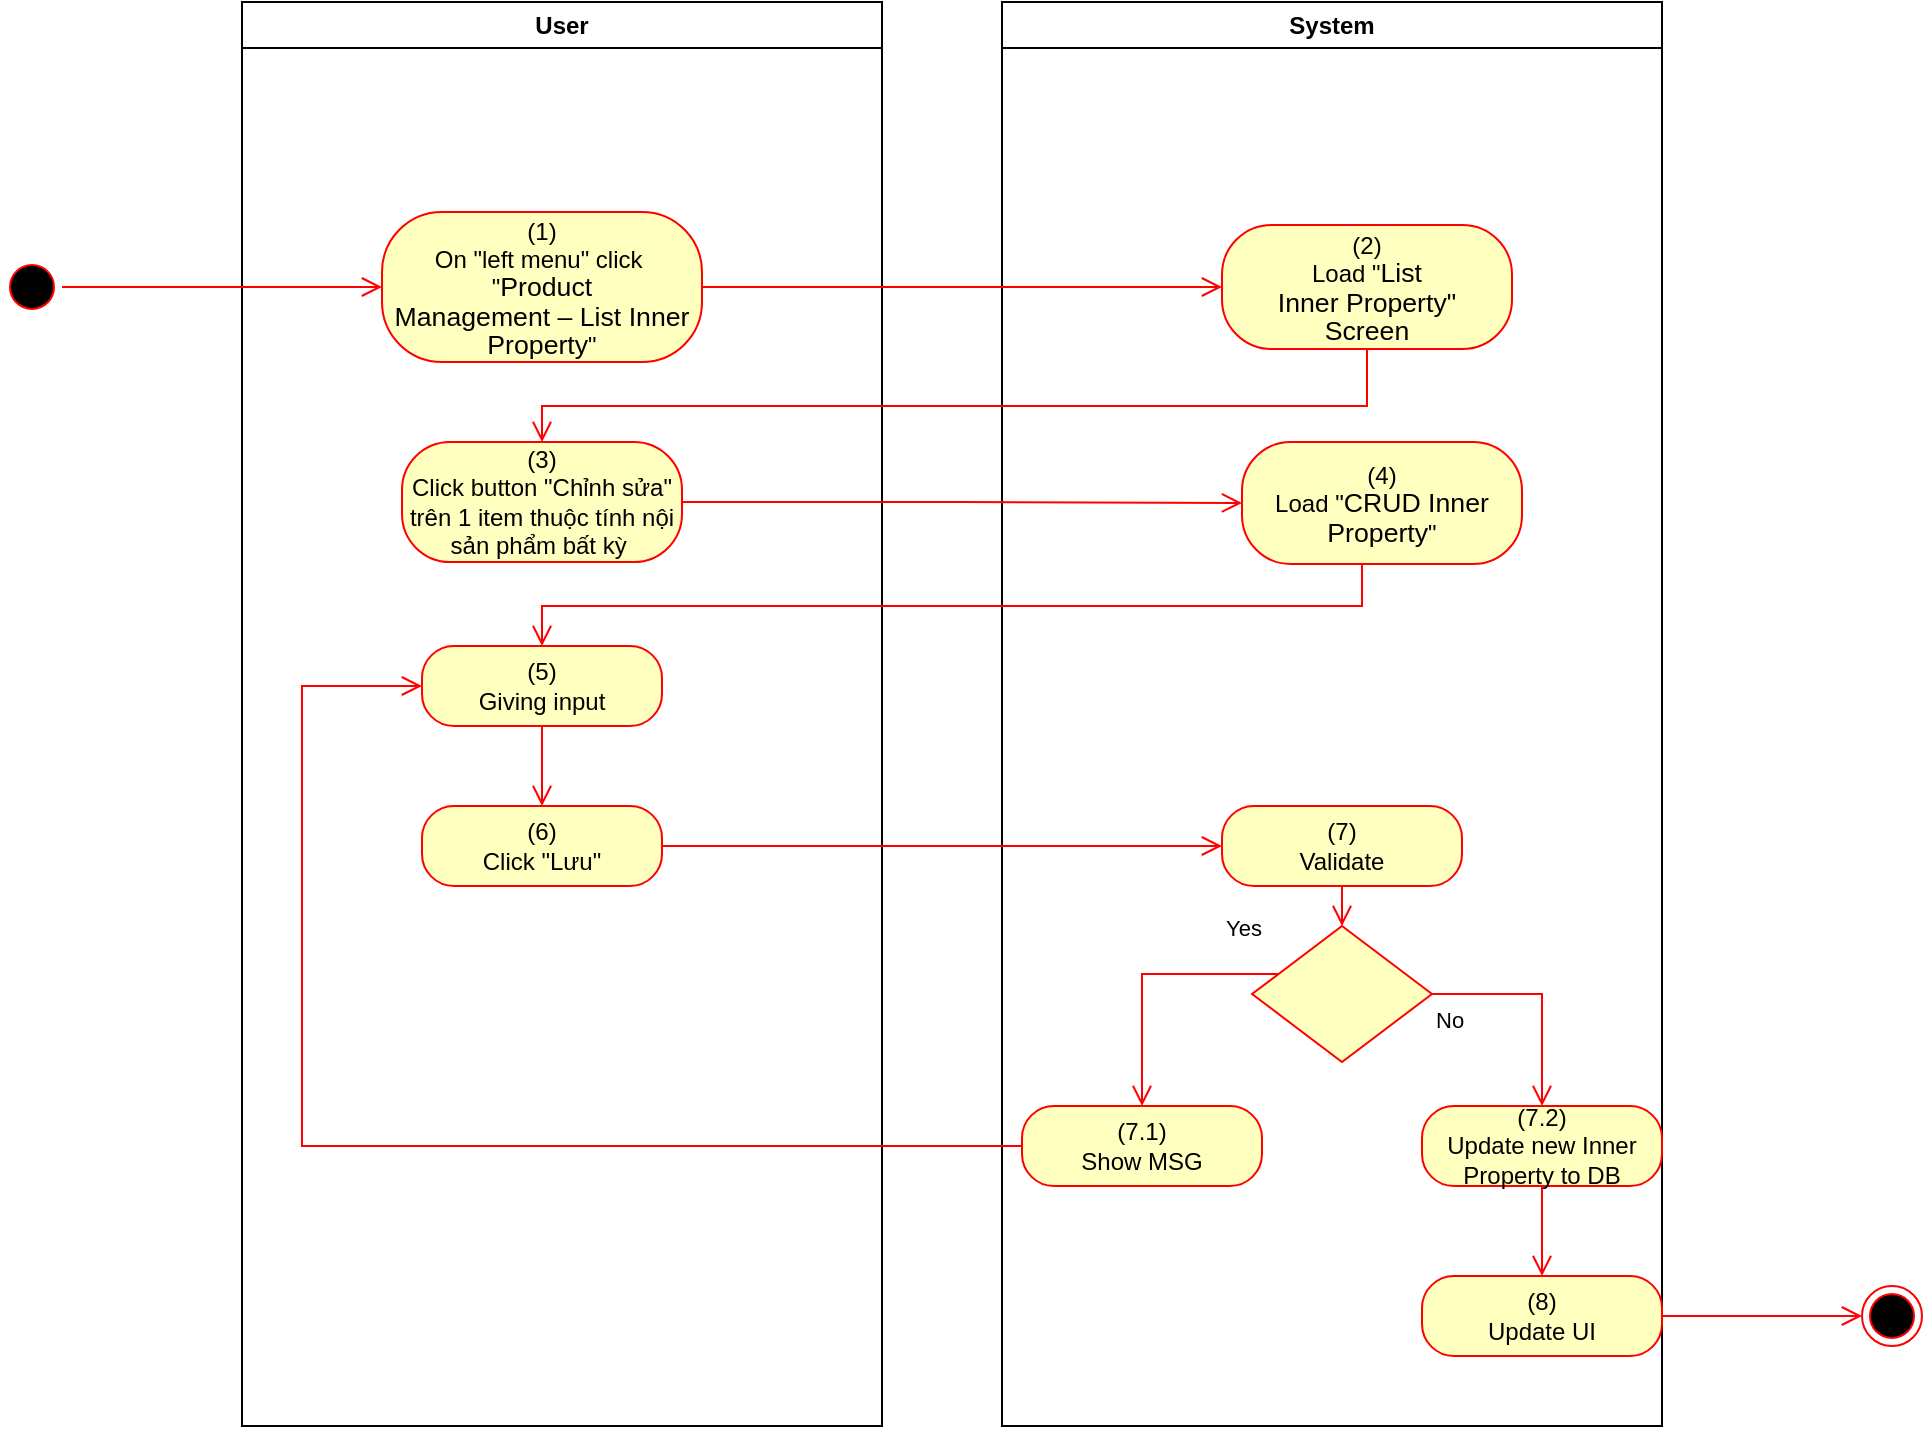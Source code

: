<mxfile version="15.4.0" type="device"><diagram id="rvACQUBS8WHkyt7_JrmR" name="Page-1"><mxGraphModel dx="1086" dy="806" grid="1" gridSize="10" guides="1" tooltips="1" connect="1" arrows="1" fold="1" page="1" pageScale="1" pageWidth="850" pageHeight="1100" math="0" shadow="0"><root><mxCell id="0"/><mxCell id="1" parent="0"/><mxCell id="j5cu1HZS5jrfC_0TGBIe-1" value="User" style="swimlane;whiteSpace=wrap" vertex="1" parent="1"><mxGeometry x="140" y="128" width="320" height="712" as="geometry"><mxRectangle x="120" y="128" width="60" height="23" as="alternateBounds"/></mxGeometry></mxCell><mxCell id="j5cu1HZS5jrfC_0TGBIe-2" value="(1)&lt;br style=&quot;padding: 0px ; margin: 0px&quot;&gt;On &quot;left menu&quot; click&amp;nbsp;&lt;br style=&quot;padding: 0px ; margin: 0px&quot;&gt;&quot;&lt;span lang=&quot;EN-GB&quot; style=&quot;font-size: 10pt ; line-height: 14.267px ; font-family: &amp;#34;arial&amp;#34; , sans-serif&quot;&gt;Product&lt;br&gt;Management – List Inner Property&lt;/span&gt;&quot;" style="rounded=1;whiteSpace=wrap;html=1;arcSize=40;fontColor=#000000;fillColor=#ffffc0;strokeColor=#ff0000;" vertex="1" parent="j5cu1HZS5jrfC_0TGBIe-1"><mxGeometry x="70" y="105" width="160" height="75" as="geometry"/></mxCell><mxCell id="j5cu1HZS5jrfC_0TGBIe-3" value="(3)&lt;br&gt;Click button &quot;Chỉnh sửa&quot; trên 1 item thuộc tính nội sản phẩm bất kỳ&amp;nbsp;" style="rounded=1;whiteSpace=wrap;html=1;arcSize=40;fontColor=#000000;fillColor=#ffffc0;strokeColor=#ff0000;" vertex="1" parent="j5cu1HZS5jrfC_0TGBIe-1"><mxGeometry x="80" y="220" width="140" height="60" as="geometry"/></mxCell><mxCell id="j5cu1HZS5jrfC_0TGBIe-4" value="(6)&lt;br&gt;Click &quot;Lưu&quot;" style="rounded=1;whiteSpace=wrap;html=1;arcSize=40;fontColor=#000000;fillColor=#ffffc0;strokeColor=#ff0000;" vertex="1" parent="j5cu1HZS5jrfC_0TGBIe-1"><mxGeometry x="90" y="402" width="120" height="40" as="geometry"/></mxCell><mxCell id="j5cu1HZS5jrfC_0TGBIe-5" value="(5)&lt;br&gt;Giving input" style="rounded=1;whiteSpace=wrap;html=1;arcSize=40;fontColor=#000000;fillColor=#ffffc0;strokeColor=#ff0000;" vertex="1" parent="j5cu1HZS5jrfC_0TGBIe-1"><mxGeometry x="90" y="322" width="120" height="40" as="geometry"/></mxCell><mxCell id="j5cu1HZS5jrfC_0TGBIe-6" value="" style="edgeStyle=orthogonalEdgeStyle;html=1;verticalAlign=bottom;endArrow=open;endSize=8;strokeColor=#ff0000;rounded=0;entryX=0.5;entryY=0;entryDx=0;entryDy=0;" edge="1" parent="j5cu1HZS5jrfC_0TGBIe-1" source="j5cu1HZS5jrfC_0TGBIe-5" target="j5cu1HZS5jrfC_0TGBIe-4"><mxGeometry relative="1" as="geometry"><mxPoint x="330" y="402" as="targetPoint"/></mxGeometry></mxCell><mxCell id="j5cu1HZS5jrfC_0TGBIe-7" value="System" style="swimlane;whiteSpace=wrap;startSize=23;" vertex="1" parent="1"><mxGeometry x="520" y="128" width="330" height="712" as="geometry"/></mxCell><mxCell id="j5cu1HZS5jrfC_0TGBIe-8" value="(2)&lt;br&gt;Load &quot;&lt;span lang=&quot;EN-GB&quot; style=&quot;font-size: 10pt ; line-height: 14.267px ; font-family: &amp;#34;arial&amp;#34; , sans-serif&quot;&gt;&lt;span lang=&quot;EN-GB&quot; style=&quot;font-size: 10pt ; line-height: 14.267px&quot;&gt;List&lt;br&gt;Inner Property&lt;/span&gt;&quot;&lt;br&gt;Screen&lt;/span&gt;" style="rounded=1;whiteSpace=wrap;html=1;arcSize=40;fontColor=#000000;fillColor=#ffffc0;strokeColor=#ff0000;" vertex="1" parent="j5cu1HZS5jrfC_0TGBIe-7"><mxGeometry x="110" y="111.5" width="145" height="62" as="geometry"/></mxCell><mxCell id="j5cu1HZS5jrfC_0TGBIe-9" value="(7)&lt;br&gt;Validate" style="rounded=1;whiteSpace=wrap;html=1;arcSize=40;fontColor=#000000;fillColor=#ffffc0;strokeColor=#ff0000;" vertex="1" parent="j5cu1HZS5jrfC_0TGBIe-7"><mxGeometry x="110" y="402" width="120" height="40" as="geometry"/></mxCell><mxCell id="j5cu1HZS5jrfC_0TGBIe-10" value="" style="edgeStyle=orthogonalEdgeStyle;html=1;verticalAlign=bottom;endArrow=open;endSize=8;strokeColor=#ff0000;rounded=0;entryX=0.5;entryY=0;entryDx=0;entryDy=0;" edge="1" parent="j5cu1HZS5jrfC_0TGBIe-7" source="j5cu1HZS5jrfC_0TGBIe-9" target="j5cu1HZS5jrfC_0TGBIe-11"><mxGeometry relative="1" as="geometry"><mxPoint x="165" y="442" as="targetPoint"/></mxGeometry></mxCell><mxCell id="j5cu1HZS5jrfC_0TGBIe-11" value="" style="rhombus;whiteSpace=wrap;html=1;fillColor=#ffffc0;strokeColor=#ff0000;" vertex="1" parent="j5cu1HZS5jrfC_0TGBIe-7"><mxGeometry x="125" y="462" width="90" height="68" as="geometry"/></mxCell><mxCell id="j5cu1HZS5jrfC_0TGBIe-12" value="No" style="edgeStyle=orthogonalEdgeStyle;html=1;align=left;verticalAlign=top;endArrow=open;endSize=8;strokeColor=#ff0000;rounded=0;exitX=1;exitY=0.5;exitDx=0;exitDy=0;" edge="1" parent="j5cu1HZS5jrfC_0TGBIe-7" source="j5cu1HZS5jrfC_0TGBIe-11" target="j5cu1HZS5jrfC_0TGBIe-13"><mxGeometry x="-1" relative="1" as="geometry"><mxPoint x="170" y="552" as="targetPoint"/></mxGeometry></mxCell><mxCell id="j5cu1HZS5jrfC_0TGBIe-13" value="(7.2)&lt;br&gt;Update new Inner Property to DB" style="rounded=1;whiteSpace=wrap;html=1;arcSize=40;fontColor=#000000;fillColor=#ffffc0;strokeColor=#ff0000;" vertex="1" parent="j5cu1HZS5jrfC_0TGBIe-7"><mxGeometry x="210" y="552" width="120" height="40" as="geometry"/></mxCell><mxCell id="j5cu1HZS5jrfC_0TGBIe-14" value="(8)&lt;br&gt;Update UI" style="rounded=1;whiteSpace=wrap;html=1;arcSize=40;fontColor=#000000;fillColor=#ffffc0;strokeColor=#ff0000;" vertex="1" parent="j5cu1HZS5jrfC_0TGBIe-7"><mxGeometry x="210" y="637" width="120" height="40" as="geometry"/></mxCell><mxCell id="j5cu1HZS5jrfC_0TGBIe-15" value="" style="edgeStyle=orthogonalEdgeStyle;html=1;verticalAlign=bottom;endArrow=open;endSize=8;strokeColor=#ff0000;rounded=0;exitX=0.5;exitY=1;exitDx=0;exitDy=0;entryX=0.5;entryY=0;entryDx=0;entryDy=0;" edge="1" parent="j5cu1HZS5jrfC_0TGBIe-7" source="j5cu1HZS5jrfC_0TGBIe-13" target="j5cu1HZS5jrfC_0TGBIe-14"><mxGeometry relative="1" as="geometry"><mxPoint x="170" y="642" as="targetPoint"/></mxGeometry></mxCell><mxCell id="j5cu1HZS5jrfC_0TGBIe-16" value="(7.1)&lt;br&gt;Show MSG" style="rounded=1;whiteSpace=wrap;html=1;arcSize=40;fontColor=#000000;fillColor=#ffffc0;strokeColor=#ff0000;" vertex="1" parent="j5cu1HZS5jrfC_0TGBIe-7"><mxGeometry x="10" y="552" width="120" height="40" as="geometry"/></mxCell><mxCell id="j5cu1HZS5jrfC_0TGBIe-17" value="Yes" style="edgeStyle=orthogonalEdgeStyle;html=1;align=left;verticalAlign=bottom;endArrow=open;endSize=8;strokeColor=#ff0000;rounded=0;entryX=0.5;entryY=0;entryDx=0;entryDy=0;" edge="1" parent="j5cu1HZS5jrfC_0TGBIe-7" source="j5cu1HZS5jrfC_0TGBIe-11" target="j5cu1HZS5jrfC_0TGBIe-16"><mxGeometry x="-0.579" y="-14" relative="1" as="geometry"><mxPoint x="70" y="552" as="targetPoint"/><Array as="points"><mxPoint x="70" y="486"/></Array><mxPoint as="offset"/></mxGeometry></mxCell><mxCell id="j5cu1HZS5jrfC_0TGBIe-18" value="(4)&lt;br&gt;Load &quot;&lt;span lang=&quot;EN-GB&quot; style=&quot;font-size: 10pt ; line-height: 14.267px ; font-family: &amp;#34;arial&amp;#34; , sans-serif&quot;&gt;CRUD Inner Property&lt;/span&gt;&quot;" style="rounded=1;whiteSpace=wrap;html=1;arcSize=40;fontColor=#000000;fillColor=#ffffc0;strokeColor=#ff0000;" vertex="1" parent="j5cu1HZS5jrfC_0TGBIe-7"><mxGeometry x="120" y="220" width="140" height="61" as="geometry"/></mxCell><mxCell id="j5cu1HZS5jrfC_0TGBIe-19" value="" style="ellipse;html=1;shape=startState;fillColor=#000000;strokeColor=#ff0000;" vertex="1" parent="1"><mxGeometry x="20" y="255.5" width="30" height="30" as="geometry"/></mxCell><mxCell id="j5cu1HZS5jrfC_0TGBIe-20" value="" style="edgeStyle=orthogonalEdgeStyle;html=1;verticalAlign=bottom;endArrow=open;endSize=8;strokeColor=#ff0000;rounded=0;entryX=0;entryY=0.5;entryDx=0;entryDy=0;" edge="1" parent="1" source="j5cu1HZS5jrfC_0TGBIe-19" target="j5cu1HZS5jrfC_0TGBIe-2"><mxGeometry relative="1" as="geometry"><mxPoint x="200" y="253" as="targetPoint"/></mxGeometry></mxCell><mxCell id="j5cu1HZS5jrfC_0TGBIe-21" value="" style="edgeStyle=orthogonalEdgeStyle;html=1;verticalAlign=bottom;endArrow=open;endSize=8;strokeColor=#ff0000;rounded=0;entryX=0;entryY=0.5;entryDx=0;entryDy=0;" edge="1" parent="1" source="j5cu1HZS5jrfC_0TGBIe-2" target="j5cu1HZS5jrfC_0TGBIe-8"><mxGeometry relative="1" as="geometry"><mxPoint x="600" y="271" as="targetPoint"/></mxGeometry></mxCell><mxCell id="j5cu1HZS5jrfC_0TGBIe-22" value="" style="edgeStyle=orthogonalEdgeStyle;html=1;verticalAlign=bottom;endArrow=open;endSize=8;strokeColor=#ff0000;rounded=0;entryX=0.5;entryY=0;entryDx=0;entryDy=0;" edge="1" parent="1" source="j5cu1HZS5jrfC_0TGBIe-8" target="j5cu1HZS5jrfC_0TGBIe-3"><mxGeometry relative="1" as="geometry"><mxPoint x="685" y="350" as="targetPoint"/><Array as="points"><mxPoint x="703" y="330"/><mxPoint x="290" y="330"/></Array></mxGeometry></mxCell><mxCell id="j5cu1HZS5jrfC_0TGBIe-23" value="" style="edgeStyle=orthogonalEdgeStyle;html=1;verticalAlign=bottom;endArrow=open;endSize=8;strokeColor=#ff0000;rounded=0;entryX=0;entryY=0.5;entryDx=0;entryDy=0;" edge="1" parent="1" source="j5cu1HZS5jrfC_0TGBIe-4" target="j5cu1HZS5jrfC_0TGBIe-9"><mxGeometry relative="1" as="geometry"><mxPoint x="280" y="570" as="targetPoint"/></mxGeometry></mxCell><mxCell id="j5cu1HZS5jrfC_0TGBIe-24" value="" style="ellipse;html=1;shape=endState;fillColor=#000000;strokeColor=#ff0000;" vertex="1" parent="1"><mxGeometry x="950" y="770" width="30" height="30" as="geometry"/></mxCell><mxCell id="j5cu1HZS5jrfC_0TGBIe-25" value="" style="edgeStyle=orthogonalEdgeStyle;html=1;verticalAlign=bottom;endArrow=open;endSize=8;strokeColor=#ff0000;rounded=0;exitX=1;exitY=0.5;exitDx=0;exitDy=0;entryX=0;entryY=0.5;entryDx=0;entryDy=0;" edge="1" parent="1" source="j5cu1HZS5jrfC_0TGBIe-14" target="j5cu1HZS5jrfC_0TGBIe-24"><mxGeometry relative="1" as="geometry"><mxPoint x="820" y="760" as="targetPoint"/><mxPoint x="820" y="700" as="sourcePoint"/></mxGeometry></mxCell><mxCell id="j5cu1HZS5jrfC_0TGBIe-26" value="" style="edgeStyle=orthogonalEdgeStyle;html=1;verticalAlign=bottom;endArrow=open;endSize=8;strokeColor=#ff0000;rounded=0;entryX=0;entryY=0.5;entryDx=0;entryDy=0;" edge="1" parent="1" source="j5cu1HZS5jrfC_0TGBIe-16" target="j5cu1HZS5jrfC_0TGBIe-5"><mxGeometry relative="1" as="geometry"><mxPoint x="590" y="780" as="targetPoint"/><Array as="points"><mxPoint x="170" y="700"/><mxPoint x="170" y="470"/></Array></mxGeometry></mxCell><mxCell id="j5cu1HZS5jrfC_0TGBIe-27" value="" style="edgeStyle=orthogonalEdgeStyle;html=1;verticalAlign=bottom;endArrow=open;endSize=8;strokeColor=#ff0000;rounded=0;entryX=0;entryY=0.5;entryDx=0;entryDy=0;" edge="1" parent="1" source="j5cu1HZS5jrfC_0TGBIe-3" target="j5cu1HZS5jrfC_0TGBIe-18"><mxGeometry relative="1" as="geometry"><mxPoint x="280" y="463" as="targetPoint"/></mxGeometry></mxCell><mxCell id="j5cu1HZS5jrfC_0TGBIe-28" value="" style="edgeStyle=orthogonalEdgeStyle;html=1;verticalAlign=bottom;endArrow=open;endSize=8;strokeColor=#ff0000;rounded=0;entryX=0.5;entryY=0;entryDx=0;entryDy=0;" edge="1" parent="1" source="j5cu1HZS5jrfC_0TGBIe-18" target="j5cu1HZS5jrfC_0TGBIe-5"><mxGeometry relative="1" as="geometry"><mxPoint x="690" y="460" as="targetPoint"/><Array as="points"><mxPoint x="700" y="430"/><mxPoint x="290" y="430"/></Array></mxGeometry></mxCell></root></mxGraphModel></diagram></mxfile>